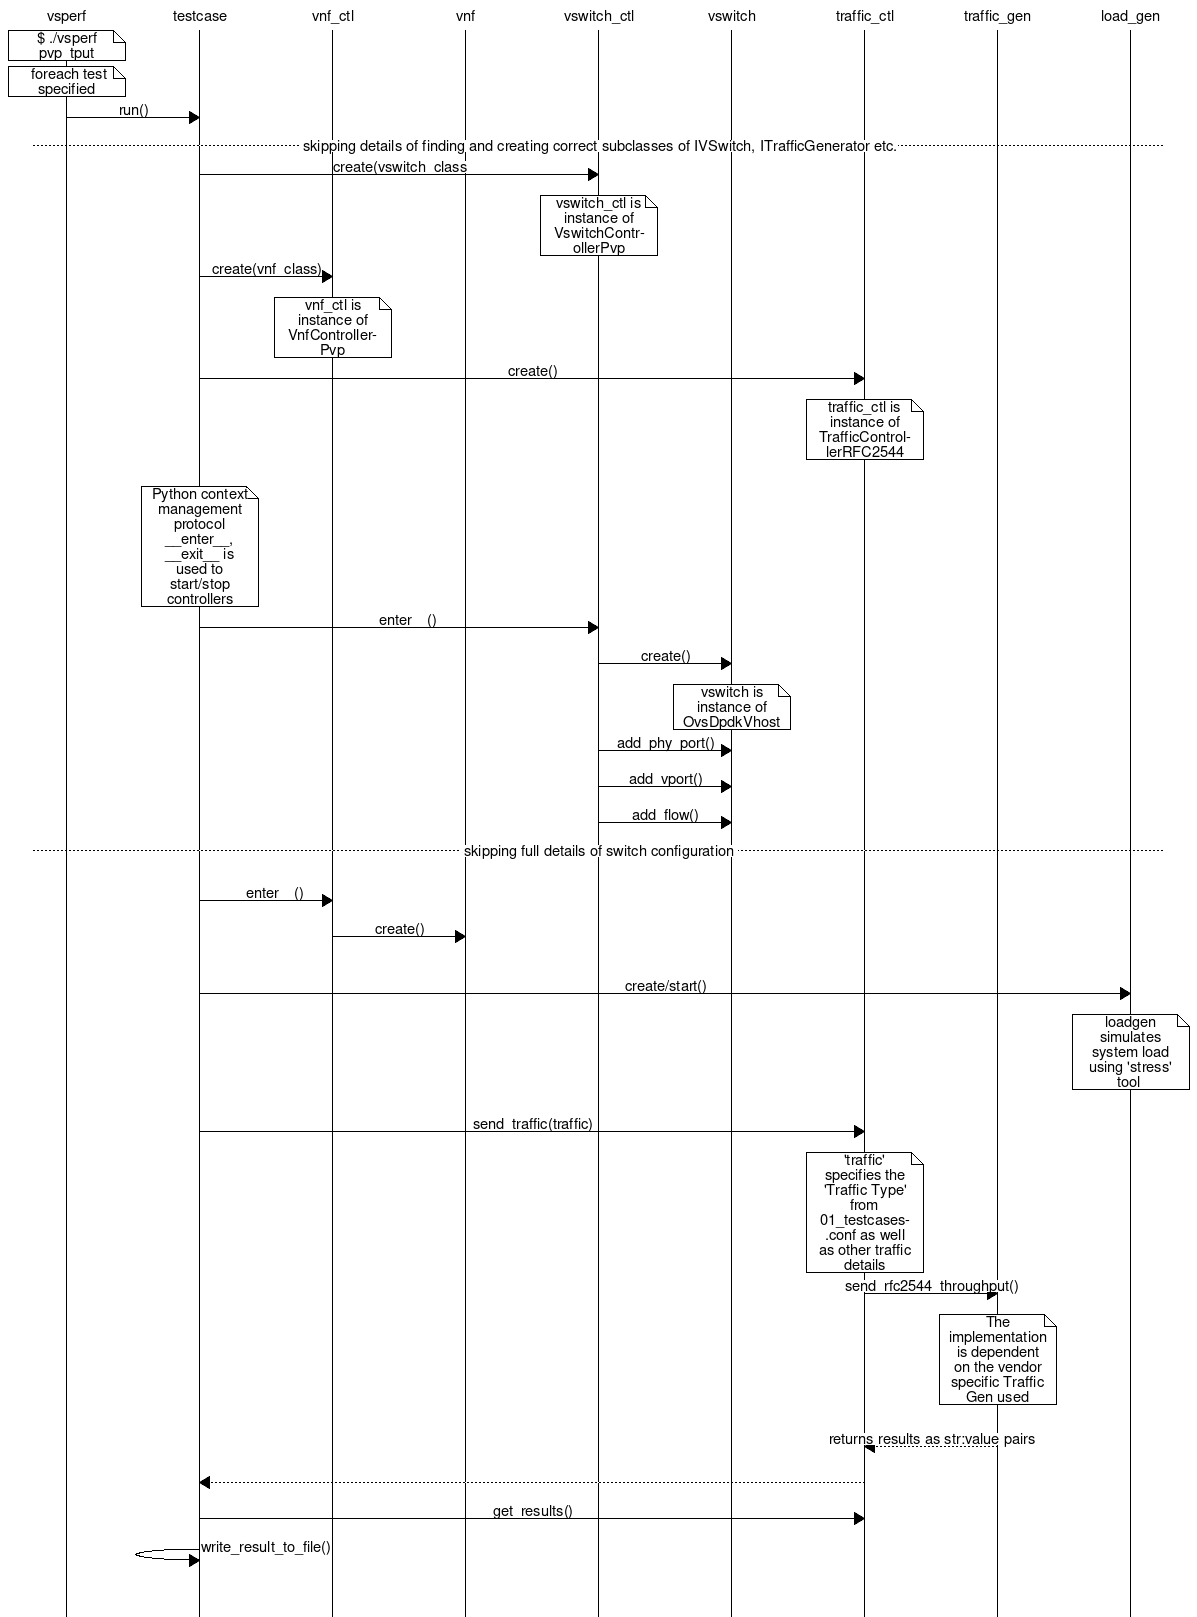 msc {
  #Options
  hscale = "2.0";

  #Entities
  vsperf, testcase, vnf_ctl, vnf, vswitch_ctl, vswitch, traffic_ctl, traffic_gen, load_gen;

  #Arcs
  vsperf note vsperf [ label = "$ ./vsperf pvp_tput" ];
  vsperf note vsperf [ label = " foreach test specified" ];
  vsperf => testcase [ label="run()" ];
  --- [ label = " skipping details of finding and creating correct subclasses of IVSwitch, ITrafficGenerator etc." ];
  testcase => vswitch_ctl [ label="create(vswitch_class" ];
  vswitch_ctl note vswitch_ctl [ label="vswitch_ctl is instance of VswitchControllerPvp"];
  testcase => vnf_ctl [ label="create(vnf_class)" ];
  vnf_ctl note vnf_ctl [ label="vnf_ctl is instance of VnfControllerPvp"];
  testcase => traffic_ctl [ label="create()" ];
  traffic_ctl note traffic_ctl [ label="traffic_ctl is instance of TrafficControllerRFC2544"];
  |||;
  testcase note testcase [ label="Python context management protocol __enter__, __exit__ is used to start/stop controllers"];
  testcase => vswitch_ctl [ label="__enter__()"];
  vswitch_ctl => vswitch [ label ="create()"];
  vswitch note vswitch [label="vswitch is instance of OvsDpdkVhost"];
  vswitch_ctl => vswitch [ label="add_phy_port()" ];
  vswitch_ctl => vswitch [ label="add_vport()" ];
  vswitch_ctl => vswitch [ label="add_flow()" ];
  --- [ label = " skipping full details of switch configuration " ];
  |||;
  testcase => vnf_ctl [ label="__enter__()"];
  vnf_ctl => vnf [ label="create()"];
  |||;
  testcase => load_gen [ label="create/start()" ];
  load_gen note load_gen [ label="loadgen simulates system load using 'stress' tool "];
  |||;
  testcase => traffic_ctl [ label="send_traffic(traffic)" ];
  traffic_ctl note traffic_ctl [ label="'traffic' specifies the 'Traffic Type' from 01_testcases.conf as well as other traffic details" ];
  traffic_ctl => traffic_gen [label="send_rfc2544_throughput()"];
  traffic_gen note traffic_gen [label="The implementation is dependent on the vendor specific Traffic Gen used"];
  |||;
  traffic_ctl << traffic_gen [label="returns results as str:value pairs"];
  testcase << traffic_ctl;
  testcase => traffic_ctl [label="get_results()"];
  testcase => testcase [label="write_result_to_file()"];
  |||;
  |||;
}
   
